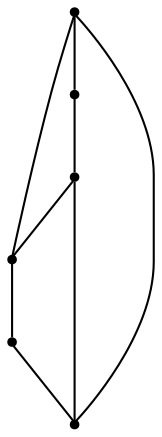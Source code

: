 graph {
  node [shape=point,comment="{\"directed\":false,\"doi\":\"10.4230/LIPIcs.GD.2024.7\",\"figure\":\"5 (1)\"}"]

  v0 [pos="1685.3183682572812,799.0160366537173"]
  v1 [pos="1396.5638159281625,799.015973073165"]
  v2 [pos="1540.9411397895744,882.352338046124"]
  v3 [pos="1613.131820887046,840.6841237693684"]
  v4 [pos="1540.941044395869,1049.0248772503855"]
  v5 [pos="1468.7503632983978,924.0204887423275"]

  v0 -- v1 [id="-1",pos="1685.3183682572812,799.0160366537173 1396.5638159281625,799.015973073165 1396.5638159281625,799.015973073165 1396.5638159281625,799.015973073165"]
  v1 -- v5 [id="-2",pos="1396.5638159281625,799.015973073165 1468.7503632983978,924.0204887423275 1468.7503632983978,924.0204887423275 1468.7503632983978,924.0204887423275"]
  v5 -- v4 [id="-3",pos="1468.7503632983978,924.0204887423275 1540.941044395869,1049.0248772503855 1540.941044395869,1049.0248772503855 1540.941044395869,1049.0248772503855"]
  v4 -- v0 [id="-4",pos="1540.941044395869,1049.0248772503855 1685.3183682572812,799.0160366537173 1685.3183682572812,799.0160366537173 1685.3183682572812,799.0160366537173"]
  v2 -- v4 [id="-5",pos="1540.9411397895744,882.352338046124 1540.941044395869,1049.0248772503855 1540.941044395869,1049.0248772503855 1540.941044395869,1049.0248772503855"]
  v2 -- v3 [id="-6",pos="1540.9411397895744,882.352338046124 1613.131820887046,840.6841237693684 1613.131820887046,840.6841237693684 1613.131820887046,840.6841237693684"]
  v3 -- v0 [id="-7",pos="1613.131820887046,840.6841237693684 1685.3183682572812,799.0160366537173 1685.3183682572812,799.0160366537173 1685.3183682572812,799.0160366537173"]
  v2 -- v1 [id="-8",pos="1540.9411397895744,882.352338046124 1396.5638159281625,799.015973073165 1396.5638159281625,799.015973073165 1396.5638159281625,799.015973073165"]
}